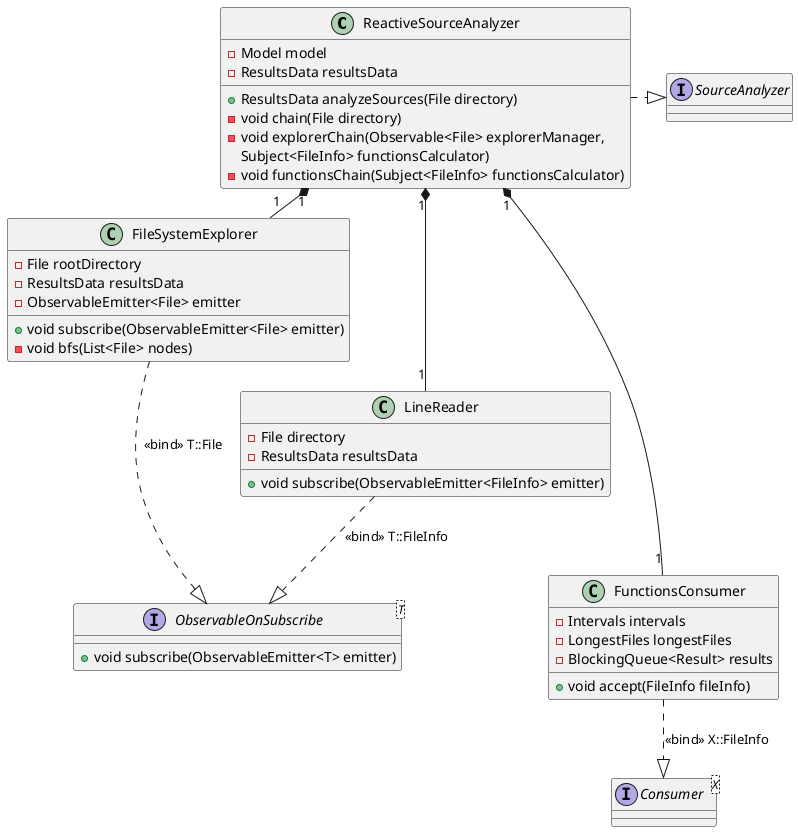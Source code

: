 @startuml


class ReactiveSourceAnalyzer {
    - Model model
    - ResultsData resultsData
    + ResultsData analyzeSources(File directory)
    - void chain(File directory)
    - void explorerChain(Observable<File> explorerManager,
                               Subject<FileInfo> functionsCalculator)
    - void functionsChain(Subject<FileInfo> functionsCalculator)
}

interface SourceAnalyzer {
}


class FileSystemExplorer {
    - File rootDirectory
    - ResultsData resultsData
    - ObservableEmitter<File> emitter
    + void subscribe(ObservableEmitter<File> emitter)
    - void bfs(List<File> nodes)
}


class LineReader {
    - File directory
    - ResultsData resultsData
    + void subscribe(ObservableEmitter<FileInfo> emitter)
}

class FunctionsConsumer {
    - Intervals intervals
    - LongestFiles longestFiles
    - BlockingQueue<Result> results
    + void accept(FileInfo fileInfo)
}


interface Consumer<X>

interface ObservableOnSubscribe<T> {
    + void subscribe(ObservableEmitter<T> emitter)
}

ReactiveSourceAnalyzer .|> SourceAnalyzer
ReactiveSourceAnalyzer "1" *- "1" FileSystemExplorer
ReactiveSourceAnalyzer "1" *-- "1" LineReader
ReactiveSourceAnalyzer "1" *--- "1" FunctionsConsumer


FileSystemExplorer ..|> ObservableOnSubscribe: <<bind>> T::File 
FunctionsConsumer ..|> Consumer: <<bind>> X::FileInfo
LineReader ..|> ObservableOnSubscribe: <<bind>> T::FileInfo


@enduml